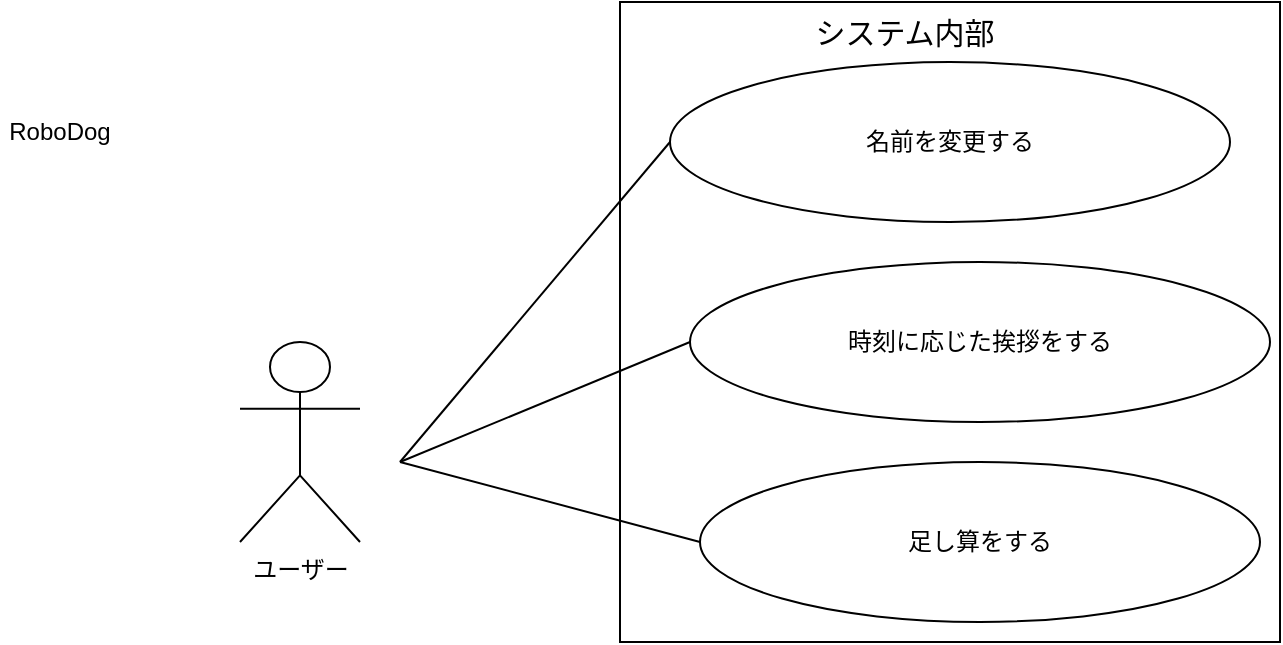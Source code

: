 <mxfile>
    <diagram id="DxSFGe2V77dNfeBSDyPA" name="ページ1">
        <mxGraphModel dx="324" dy="2100" grid="1" gridSize="10" guides="1" tooltips="1" connect="1" arrows="1" fold="1" page="1" pageScale="1" pageWidth="827" pageHeight="1169" math="0" shadow="0">
            <root>
                <mxCell id="0"/>
                <mxCell id="1" parent="0"/>
                <mxCell id="2" value="&lt;div&gt;RoboDog&lt;/div&gt;" style="text;html=1;align=center;verticalAlign=middle;whiteSpace=wrap;rounded=0;" vertex="1" parent="1">
                    <mxGeometry x="100" y="-130" width="60" height="30" as="geometry"/>
                </mxCell>
                <mxCell id="3" value="&lt;font style=&quot;vertical-align: inherit;&quot; dir=&quot;auto&quot;&gt;&lt;font style=&quot;vertical-align: inherit;&quot; dir=&quot;auto&quot;&gt;ユーザー&lt;/font&gt;&lt;/font&gt;" style="shape=umlActor;verticalLabelPosition=bottom;verticalAlign=top;html=1;outlineConnect=0;" vertex="1" parent="1">
                    <mxGeometry x="220" y="-10" width="60" height="100" as="geometry"/>
                </mxCell>
                <mxCell id="4" value="" style="rounded=0;whiteSpace=wrap;html=1;" vertex="1" parent="1">
                    <mxGeometry x="410" y="-180" width="330" height="320" as="geometry"/>
                </mxCell>
                <mxCell id="5" value="" style="endArrow=none;html=1;rounded=0;entryX=0;entryY=0.5;entryDx=0;entryDy=0;" edge="1" parent="1" target="8">
                    <mxGeometry width="50" height="50" relative="1" as="geometry">
                        <mxPoint x="300" y="50" as="sourcePoint"/>
                        <mxPoint x="360" y="-20" as="targetPoint"/>
                    </mxGeometry>
                </mxCell>
                <mxCell id="6" value="" style="endArrow=none;html=1;rounded=0;entryX=0;entryY=0.5;entryDx=0;entryDy=0;" edge="1" parent="1" target="7">
                    <mxGeometry width="50" height="50" relative="1" as="geometry">
                        <mxPoint x="300" y="50" as="sourcePoint"/>
                        <mxPoint x="380" y="30" as="targetPoint"/>
                    </mxGeometry>
                </mxCell>
                <mxCell id="7" value="足し算をする" style="ellipse;whiteSpace=wrap;html=1;" vertex="1" parent="1">
                    <mxGeometry x="450" y="50" width="280" height="80" as="geometry"/>
                </mxCell>
                <mxCell id="8" value="時刻に応じた挨拶をする" style="ellipse;whiteSpace=wrap;html=1;" vertex="1" parent="1">
                    <mxGeometry x="445" y="-50" width="290" height="80" as="geometry"/>
                </mxCell>
                <mxCell id="9" value="&lt;span style=&quot;font-size: 15px;&quot;&gt;&lt;font style=&quot;vertical-align: inherit;&quot; dir=&quot;auto&quot;&gt;&lt;font style=&quot;vertical-align: inherit;&quot; dir=&quot;auto&quot;&gt;システム内部&lt;/font&gt;&lt;/font&gt;&lt;/span&gt;" style="text;html=1;align=center;verticalAlign=middle;whiteSpace=wrap;rounded=0;" vertex="1" parent="1">
                    <mxGeometry x="480" y="-180" width="145" height="30" as="geometry"/>
                </mxCell>
                <mxCell id="10" value="名前を変更する" style="ellipse;whiteSpace=wrap;html=1;" vertex="1" parent="1">
                    <mxGeometry x="435" y="-150" width="280" height="80" as="geometry"/>
                </mxCell>
                <mxCell id="11" value="" style="endArrow=none;html=1;entryX=0;entryY=0.5;entryDx=0;entryDy=0;" edge="1" parent="1" target="10">
                    <mxGeometry width="50" height="50" relative="1" as="geometry">
                        <mxPoint x="300" y="50" as="sourcePoint"/>
                        <mxPoint x="370" y="-60" as="targetPoint"/>
                    </mxGeometry>
                </mxCell>
            </root>
        </mxGraphModel>
    </diagram>
</mxfile>